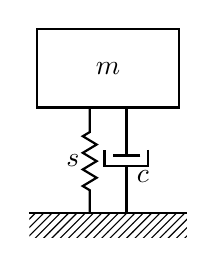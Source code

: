 ﻿\begin{tikzpicture}
	\tikzstyle{spring}=[thick,decorate,decoration={zigzag,pre length=0.3cm,post length=0.3cm,segment length=6}]
	\tikzstyle{damper}=[thick,decoration={markings,  
		mark connection node=dmp,
		mark=at position 0.5 with 
		{
			\node (dmp) [thick,inner sep=0pt,transform shape,rotate=-90,minimum width=15pt,minimum height=3pt,draw=none] {};
			\draw [thick] ($(dmp.north east)+(2pt,0)$) -- (dmp.south east) -- (dmp.south west) -- ($(dmp.north west)+(2pt,0)$);
			\draw [thick] ($(dmp.north)+(0,-5pt)$) -- ($(dmp.north)+(0,5pt)$);
		}
	}, decorate]
	\tikzstyle{ground}=[fill,pattern=north east lines,draw=none,minimum width=0.75cm,minimum height=0.3cm]
	\tikzstyle{mass}=[draw,minimum width=1.8cm, minimum height=1cm,thick,outer sep=0pt,xscale=1]
	\node(g) at (0,0) [ground,minimum width=2cm] {};
	\draw[thick](g.north west) -- (g.north east);
	\node(m1) at (0,2) [mass] {$m$};
	\draw[spring]  ($(m1.245) -(0,1.35)$) -- +(0,1.35) node [pos=0.5,left] {$s$};
	\draw[damper] ($(m1.295) -(0,1.35)$) -- +(0,1.35) node [pos=0.5,below right] {$c$};
\end{tikzpicture}